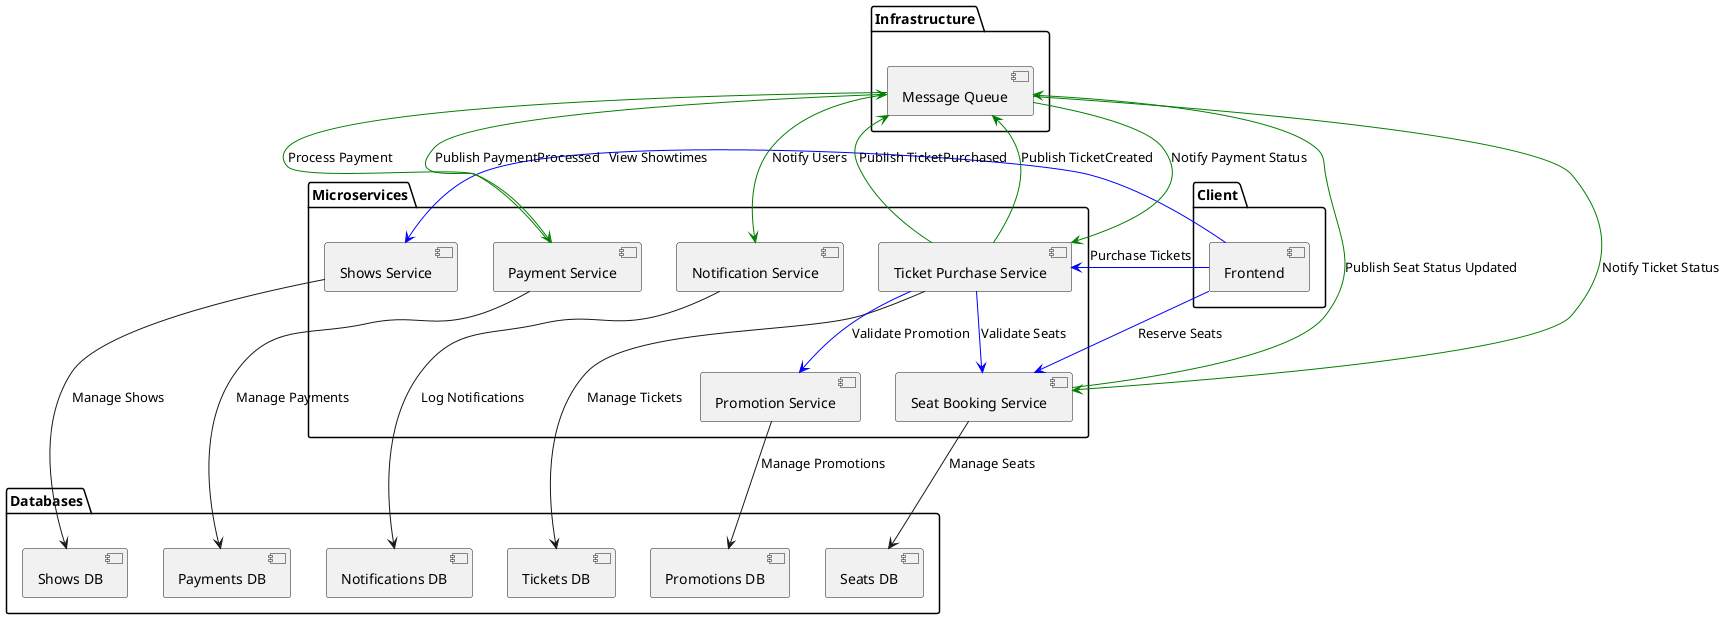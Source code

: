 @startuml CinemaMicroservicesArchitecture

package "Client" {
    [Frontend]
}

package "Microservices" {
    [Shows Service] as ShowsService
    [Seat Booking Service] as SeatBookingService
    [Ticket Purchase Service] as TicketPurchaseService
    [Payment Service] as PaymentService
    [Notification Service] as NotificationService
    [Promotion Service] as PromotionService
}

package "Databases" {
    [Shows DB] as ShowsDB
    [Seats DB] as SeatsDB
    [Tickets DB] as TicketsDB
    [Payments DB] as PaymentsDB
    [Notifications DB] as NotificationsDB
    [Promotions DB] as PromotionsDB
}

package "Infrastructure" {
    [Message Queue] as MessageQueue
}

' Relaciones entre los microservicios y sus bases de datos
ShowsService --> ShowsDB : Manage Shows
SeatBookingService --> SeatsDB : Manage Seats
TicketPurchaseService --> TicketsDB : Manage Tickets
PaymentService --> PaymentsDB : Manage Payments
NotificationService --> NotificationsDB : Log Notifications
PromotionService --> PromotionsDB : Manage Promotions

' Comunicaciones síncronas (en azul)
Frontend -[#blue]-> ShowsService : View Showtimes
Frontend -[#blue]-> SeatBookingService : Reserve Seats
Frontend -up[#blue]-> TicketPurchaseService : Purchase Tickets
TicketPurchaseService -[#blue]-> SeatBookingService : Validate Seats
TicketPurchaseService -[#blue]-> PromotionService : Validate Promotion

' Comunicaciones asíncronas (en verde)
TicketPurchaseService -[#green]-> MessageQueue : Publish TicketCreated
MessageQueue -[#green]-> PaymentService : Process Payment
PaymentService -[#green]-> MessageQueue : Publish PaymentProcessed
MessageQueue -[#green]-> TicketPurchaseService : Notify Payment Status
TicketPurchaseService -up[#green]-> MessageQueue : Publish TicketPurchased
MessageQueue -[#green]-> SeatBookingService : Notify Ticket Status
SeatBookingService -[#green]-> MessageQueue : Publish Seat Status Updated
MessageQueue -[#green]-> NotificationService : Notify Users

@enduml